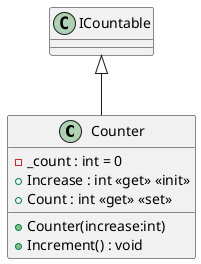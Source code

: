 @startuml
class Counter {
    - _count : int = 0
    + Increase : int <<get>> <<init>>
    + Counter(increase:int)
    + Count : int <<get>> <<set>>
    + Increment() : void
}
ICountable <|-- Counter
@enduml
